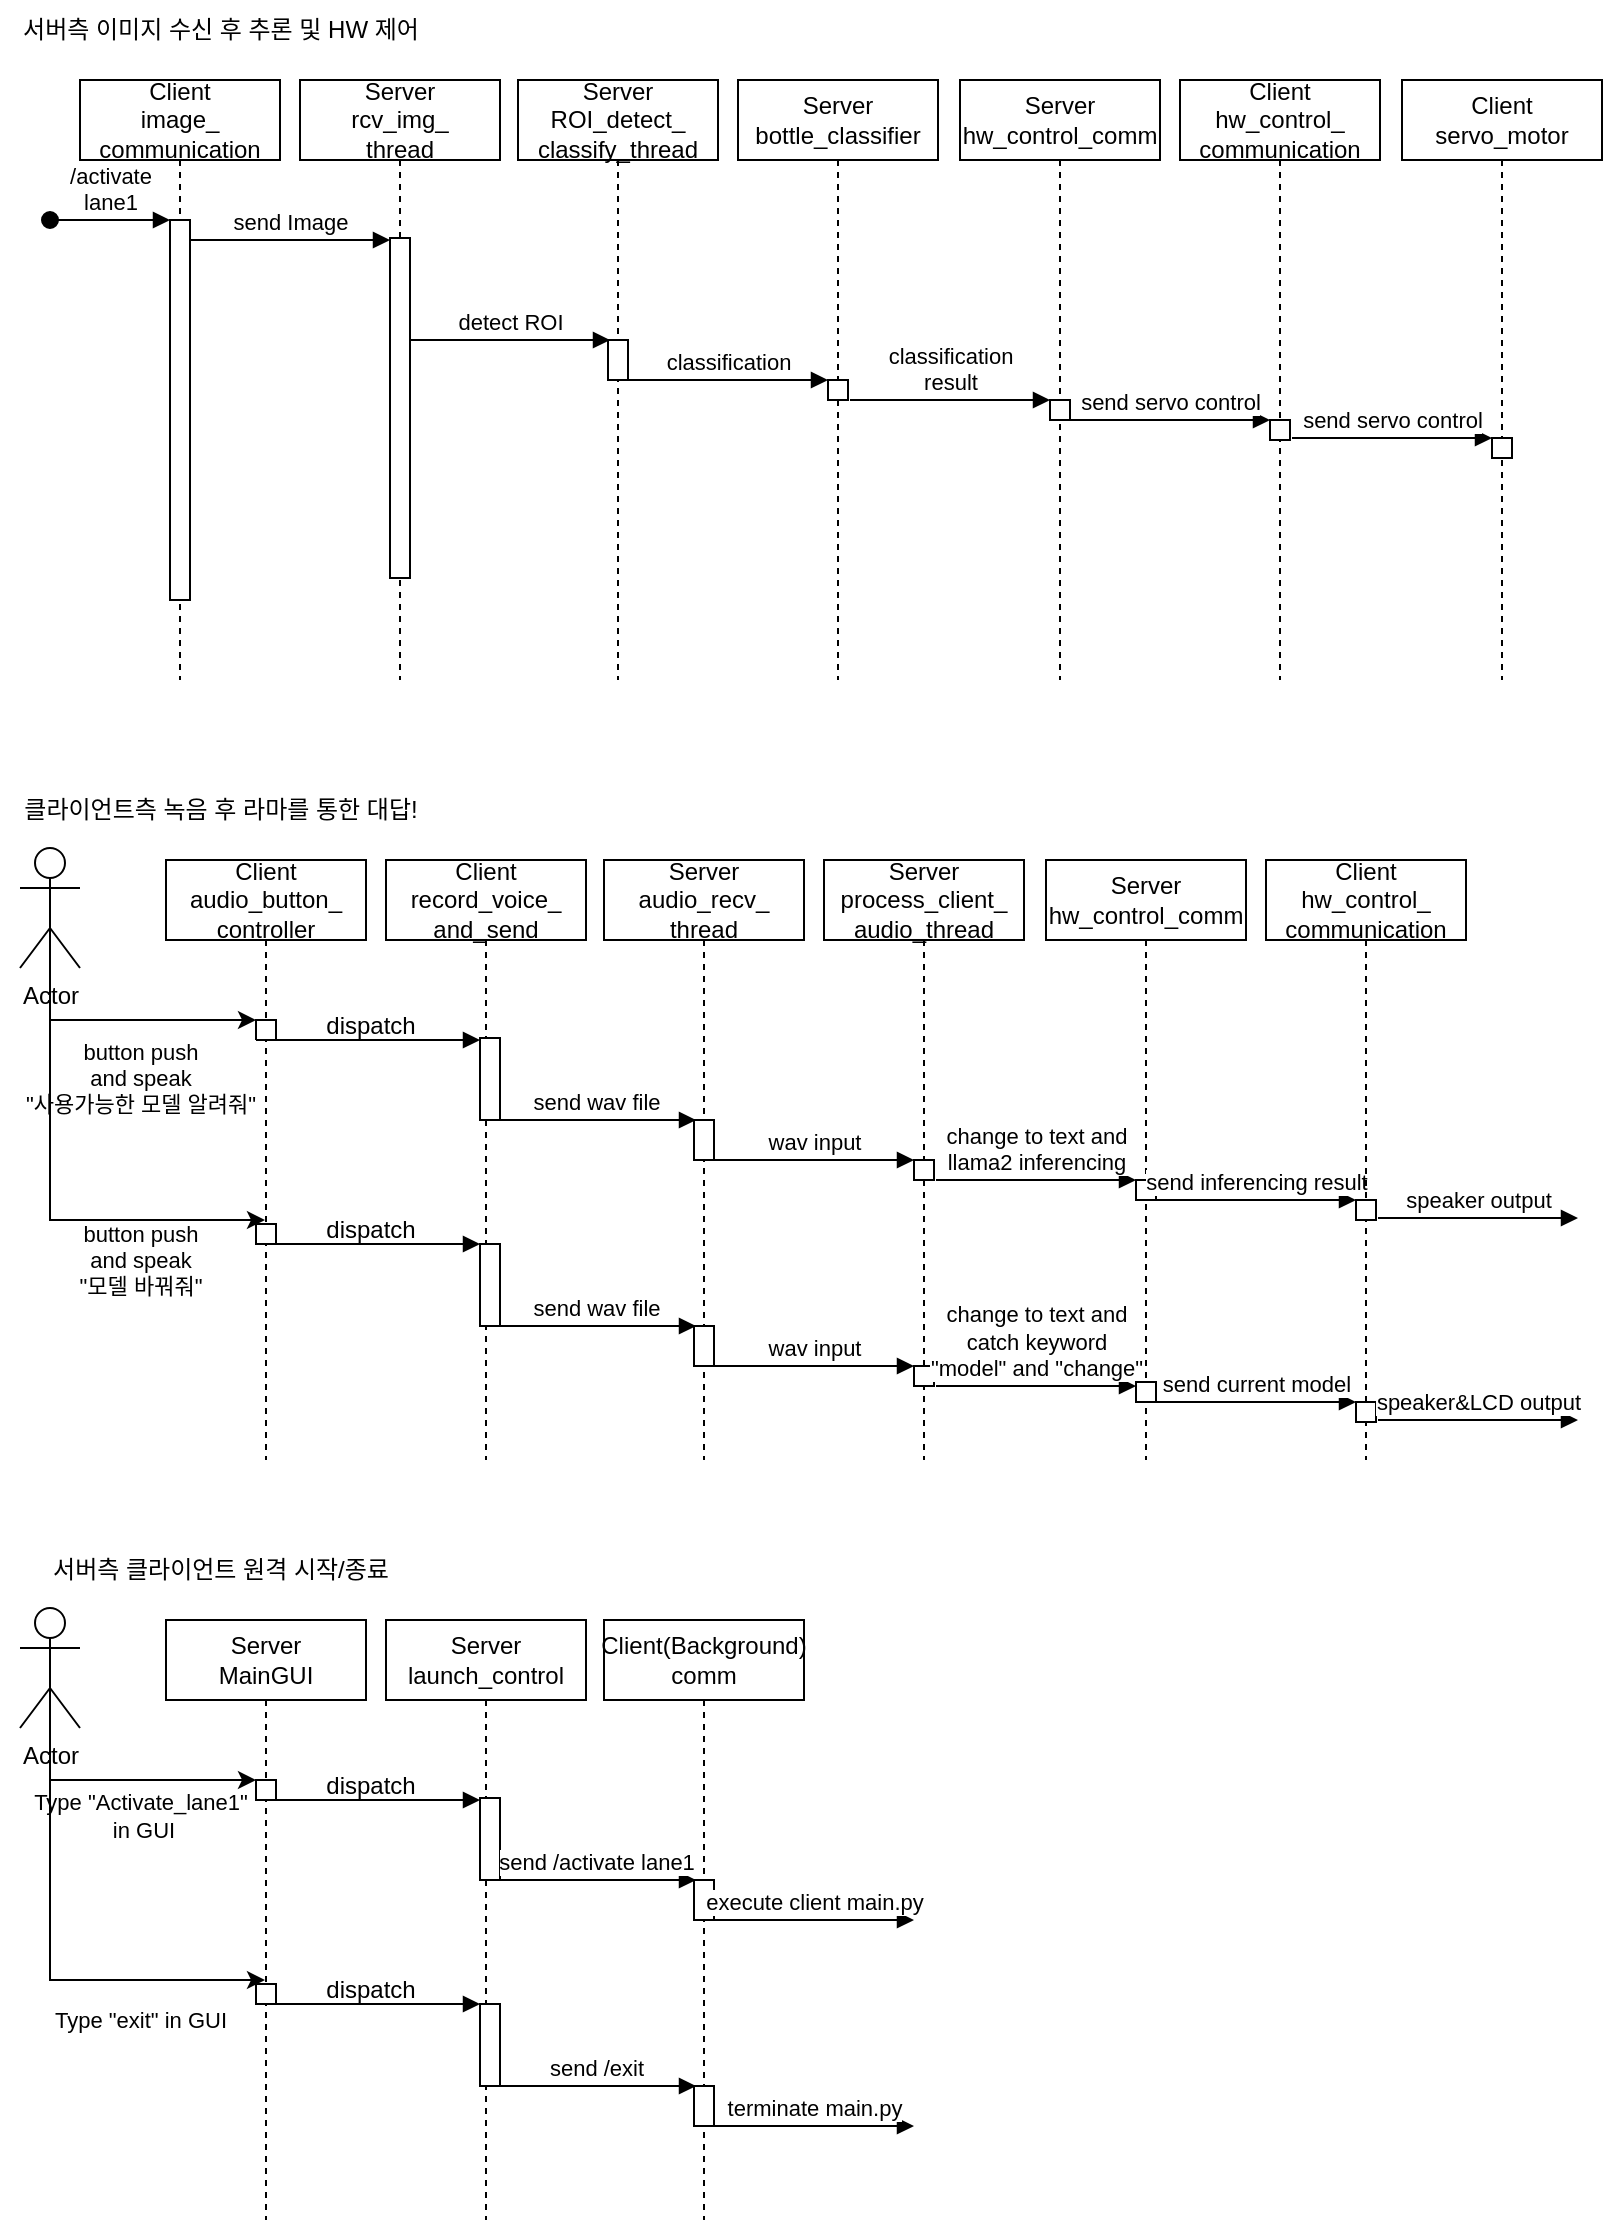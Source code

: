 <mxfile version="22.1.18" type="google">
  <diagram name="Page-1" id="2YBvvXClWsGukQMizWep">
    <mxGraphModel grid="1" page="1" gridSize="10" guides="1" tooltips="1" connect="1" arrows="1" fold="1" pageScale="1" pageWidth="850" pageHeight="1100" math="0" shadow="0">
      <root>
        <mxCell id="0" />
        <mxCell id="1" parent="0" />
        <mxCell id="aM9ryv3xv72pqoxQDRHE-1" value="Client&lt;br&gt;image_&lt;br&gt;communication" style="shape=umlLifeline;perimeter=lifelinePerimeter;whiteSpace=wrap;html=1;container=0;dropTarget=0;collapsible=0;recursiveResize=0;outlineConnect=0;portConstraint=eastwest;newEdgeStyle={&quot;edgeStyle&quot;:&quot;elbowEdgeStyle&quot;,&quot;elbow&quot;:&quot;vertical&quot;,&quot;curved&quot;:0,&quot;rounded&quot;:0};" vertex="1" parent="1">
          <mxGeometry x="40" y="40" width="100" height="300" as="geometry" />
        </mxCell>
        <mxCell id="aM9ryv3xv72pqoxQDRHE-2" value="" style="html=1;points=[];perimeter=orthogonalPerimeter;outlineConnect=0;targetShapes=umlLifeline;portConstraint=eastwest;newEdgeStyle={&quot;edgeStyle&quot;:&quot;elbowEdgeStyle&quot;,&quot;elbow&quot;:&quot;vertical&quot;,&quot;curved&quot;:0,&quot;rounded&quot;:0};" vertex="1" parent="aM9ryv3xv72pqoxQDRHE-1">
          <mxGeometry x="45" y="70" width="10" height="190" as="geometry" />
        </mxCell>
        <mxCell id="aM9ryv3xv72pqoxQDRHE-3" value="/activate&lt;br&gt;lane1" style="html=1;verticalAlign=bottom;startArrow=oval;endArrow=block;startSize=8;edgeStyle=elbowEdgeStyle;elbow=vertical;curved=0;rounded=0;" edge="1" parent="aM9ryv3xv72pqoxQDRHE-1" target="aM9ryv3xv72pqoxQDRHE-2">
          <mxGeometry relative="1" as="geometry">
            <mxPoint x="-15" y="70" as="sourcePoint" />
          </mxGeometry>
        </mxCell>
        <mxCell id="aM9ryv3xv72pqoxQDRHE-5" value="Server&lt;br&gt;rcv_img_&lt;br&gt;thread" style="shape=umlLifeline;perimeter=lifelinePerimeter;whiteSpace=wrap;html=1;container=0;dropTarget=0;collapsible=0;recursiveResize=0;outlineConnect=0;portConstraint=eastwest;newEdgeStyle={&quot;edgeStyle&quot;:&quot;elbowEdgeStyle&quot;,&quot;elbow&quot;:&quot;vertical&quot;,&quot;curved&quot;:0,&quot;rounded&quot;:0};" vertex="1" parent="1">
          <mxGeometry x="150" y="40" width="100" height="300" as="geometry" />
        </mxCell>
        <mxCell id="aM9ryv3xv72pqoxQDRHE-6" value="" style="html=1;points=[];perimeter=orthogonalPerimeter;outlineConnect=0;targetShapes=umlLifeline;portConstraint=eastwest;newEdgeStyle={&quot;edgeStyle&quot;:&quot;elbowEdgeStyle&quot;,&quot;elbow&quot;:&quot;vertical&quot;,&quot;curved&quot;:0,&quot;rounded&quot;:0};" vertex="1" parent="aM9ryv3xv72pqoxQDRHE-5">
          <mxGeometry x="45" y="79" width="10" height="170" as="geometry" />
        </mxCell>
        <mxCell id="aM9ryv3xv72pqoxQDRHE-7" value="send Image" style="html=1;verticalAlign=bottom;endArrow=block;edgeStyle=elbowEdgeStyle;elbow=vertical;curved=0;rounded=0;" edge="1" parent="1" source="aM9ryv3xv72pqoxQDRHE-2" target="aM9ryv3xv72pqoxQDRHE-6">
          <mxGeometry relative="1" as="geometry">
            <mxPoint x="195" y="130" as="sourcePoint" />
            <Array as="points">
              <mxPoint x="180" y="120" />
            </Array>
          </mxGeometry>
        </mxCell>
        <mxCell id="7jb5xycoQfTkAuwpuG70-1" value="Server&lt;br&gt;ROI_detect_&lt;br&gt;classify_thread" style="shape=umlLifeline;perimeter=lifelinePerimeter;whiteSpace=wrap;html=1;container=0;dropTarget=0;collapsible=0;recursiveResize=0;outlineConnect=0;portConstraint=eastwest;newEdgeStyle={&quot;edgeStyle&quot;:&quot;elbowEdgeStyle&quot;,&quot;elbow&quot;:&quot;vertical&quot;,&quot;curved&quot;:0,&quot;rounded&quot;:0};" vertex="1" parent="1">
          <mxGeometry x="259" y="40" width="100" height="300" as="geometry" />
        </mxCell>
        <mxCell id="7jb5xycoQfTkAuwpuG70-2" value="" style="html=1;points=[];perimeter=orthogonalPerimeter;outlineConnect=0;targetShapes=umlLifeline;portConstraint=eastwest;newEdgeStyle={&quot;edgeStyle&quot;:&quot;elbowEdgeStyle&quot;,&quot;elbow&quot;:&quot;vertical&quot;,&quot;curved&quot;:0,&quot;rounded&quot;:0};" vertex="1" parent="7jb5xycoQfTkAuwpuG70-1">
          <mxGeometry x="45" y="130" width="10" height="20" as="geometry" />
        </mxCell>
        <mxCell id="7jb5xycoQfTkAuwpuG70-4" value="Server&lt;br&gt;bottle_classifier" style="shape=umlLifeline;perimeter=lifelinePerimeter;whiteSpace=wrap;html=1;container=0;dropTarget=0;collapsible=0;recursiveResize=0;outlineConnect=0;portConstraint=eastwest;newEdgeStyle={&quot;edgeStyle&quot;:&quot;elbowEdgeStyle&quot;,&quot;elbow&quot;:&quot;vertical&quot;,&quot;curved&quot;:0,&quot;rounded&quot;:0};" vertex="1" parent="1">
          <mxGeometry x="369" y="40" width="100" height="300" as="geometry" />
        </mxCell>
        <mxCell id="7jb5xycoQfTkAuwpuG70-5" value="" style="html=1;points=[];perimeter=orthogonalPerimeter;outlineConnect=0;targetShapes=umlLifeline;portConstraint=eastwest;newEdgeStyle={&quot;edgeStyle&quot;:&quot;elbowEdgeStyle&quot;,&quot;elbow&quot;:&quot;vertical&quot;,&quot;curved&quot;:0,&quot;rounded&quot;:0};" vertex="1" parent="7jb5xycoQfTkAuwpuG70-4">
          <mxGeometry x="45" y="150" width="10" height="10" as="geometry" />
        </mxCell>
        <mxCell id="7jb5xycoQfTkAuwpuG70-6" value="detect ROI" style="html=1;verticalAlign=bottom;endArrow=block;edgeStyle=elbowEdgeStyle;elbow=vertical;curved=0;rounded=0;" edge="1" parent="1">
          <mxGeometry relative="1" as="geometry">
            <mxPoint x="205" y="170" as="sourcePoint" />
            <Array as="points">
              <mxPoint x="290" y="170" />
            </Array>
            <mxPoint x="305" y="170" as="targetPoint" />
          </mxGeometry>
        </mxCell>
        <mxCell id="7jb5xycoQfTkAuwpuG70-7" value="classification" style="html=1;verticalAlign=bottom;endArrow=block;edgeStyle=elbowEdgeStyle;elbow=vertical;curved=0;rounded=0;" edge="1" parent="1">
          <mxGeometry relative="1" as="geometry">
            <mxPoint x="314" y="190" as="sourcePoint" />
            <Array as="points">
              <mxPoint x="399" y="190" />
            </Array>
            <mxPoint x="414" y="190" as="targetPoint" />
          </mxGeometry>
        </mxCell>
        <mxCell id="7jb5xycoQfTkAuwpuG70-8" value="Server&lt;br&gt;hw_control_comm" style="shape=umlLifeline;perimeter=lifelinePerimeter;whiteSpace=wrap;html=1;container=0;dropTarget=0;collapsible=0;recursiveResize=0;outlineConnect=0;portConstraint=eastwest;newEdgeStyle={&quot;edgeStyle&quot;:&quot;elbowEdgeStyle&quot;,&quot;elbow&quot;:&quot;vertical&quot;,&quot;curved&quot;:0,&quot;rounded&quot;:0};" vertex="1" parent="1">
          <mxGeometry x="480" y="40" width="100" height="300" as="geometry" />
        </mxCell>
        <mxCell id="7jb5xycoQfTkAuwpuG70-9" value="" style="html=1;points=[];perimeter=orthogonalPerimeter;outlineConnect=0;targetShapes=umlLifeline;portConstraint=eastwest;newEdgeStyle={&quot;edgeStyle&quot;:&quot;elbowEdgeStyle&quot;,&quot;elbow&quot;:&quot;vertical&quot;,&quot;curved&quot;:0,&quot;rounded&quot;:0};" vertex="1" parent="7jb5xycoQfTkAuwpuG70-8">
          <mxGeometry x="45" y="160" width="10" height="10" as="geometry" />
        </mxCell>
        <mxCell id="7jb5xycoQfTkAuwpuG70-10" value="classification&lt;br&gt;result" style="html=1;verticalAlign=bottom;endArrow=block;edgeStyle=elbowEdgeStyle;elbow=vertical;curved=0;rounded=0;" edge="1" parent="1">
          <mxGeometry relative="1" as="geometry">
            <mxPoint x="425" y="200" as="sourcePoint" />
            <Array as="points">
              <mxPoint x="510" y="200" />
            </Array>
            <mxPoint x="525" y="200" as="targetPoint" />
          </mxGeometry>
        </mxCell>
        <mxCell id="7jb5xycoQfTkAuwpuG70-13" value="send servo control" style="html=1;verticalAlign=bottom;endArrow=block;edgeStyle=elbowEdgeStyle;elbow=vertical;curved=0;rounded=0;" edge="1" parent="1">
          <mxGeometry relative="1" as="geometry">
            <mxPoint x="535" y="210" as="sourcePoint" />
            <Array as="points">
              <mxPoint x="620" y="210" />
            </Array>
            <mxPoint x="635" y="210" as="targetPoint" />
          </mxGeometry>
        </mxCell>
        <mxCell id="7jb5xycoQfTkAuwpuG70-14" value="Client&lt;br&gt;hw_control_&lt;br&gt;communication" style="shape=umlLifeline;perimeter=lifelinePerimeter;whiteSpace=wrap;html=1;container=0;dropTarget=0;collapsible=0;recursiveResize=0;outlineConnect=0;portConstraint=eastwest;newEdgeStyle={&quot;edgeStyle&quot;:&quot;elbowEdgeStyle&quot;,&quot;elbow&quot;:&quot;vertical&quot;,&quot;curved&quot;:0,&quot;rounded&quot;:0};" vertex="1" parent="1">
          <mxGeometry x="590" y="40" width="100" height="300" as="geometry" />
        </mxCell>
        <mxCell id="7jb5xycoQfTkAuwpuG70-15" value="" style="html=1;points=[];perimeter=orthogonalPerimeter;outlineConnect=0;targetShapes=umlLifeline;portConstraint=eastwest;newEdgeStyle={&quot;edgeStyle&quot;:&quot;elbowEdgeStyle&quot;,&quot;elbow&quot;:&quot;vertical&quot;,&quot;curved&quot;:0,&quot;rounded&quot;:0};" vertex="1" parent="7jb5xycoQfTkAuwpuG70-14">
          <mxGeometry x="45" y="170" width="10" height="10" as="geometry" />
        </mxCell>
        <mxCell id="7jb5xycoQfTkAuwpuG70-18" value="Client&lt;br&gt;servo_motor" style="shape=umlLifeline;perimeter=lifelinePerimeter;whiteSpace=wrap;html=1;container=0;dropTarget=0;collapsible=0;recursiveResize=0;outlineConnect=0;portConstraint=eastwest;newEdgeStyle={&quot;edgeStyle&quot;:&quot;elbowEdgeStyle&quot;,&quot;elbow&quot;:&quot;vertical&quot;,&quot;curved&quot;:0,&quot;rounded&quot;:0};" vertex="1" parent="1">
          <mxGeometry x="701" y="40" width="100" height="300" as="geometry" />
        </mxCell>
        <mxCell id="7jb5xycoQfTkAuwpuG70-19" value="" style="html=1;points=[];perimeter=orthogonalPerimeter;outlineConnect=0;targetShapes=umlLifeline;portConstraint=eastwest;newEdgeStyle={&quot;edgeStyle&quot;:&quot;elbowEdgeStyle&quot;,&quot;elbow&quot;:&quot;vertical&quot;,&quot;curved&quot;:0,&quot;rounded&quot;:0};" vertex="1" parent="7jb5xycoQfTkAuwpuG70-18">
          <mxGeometry x="45" y="179" width="10" height="10" as="geometry" />
        </mxCell>
        <mxCell id="7jb5xycoQfTkAuwpuG70-20" value="send servo control" style="html=1;verticalAlign=bottom;endArrow=block;edgeStyle=elbowEdgeStyle;elbow=vertical;curved=0;rounded=0;" edge="1" parent="1">
          <mxGeometry relative="1" as="geometry">
            <mxPoint x="646" y="219" as="sourcePoint" />
            <Array as="points">
              <mxPoint x="731" y="219" />
            </Array>
            <mxPoint x="746" y="219" as="targetPoint" />
          </mxGeometry>
        </mxCell>
        <mxCell id="7jb5xycoQfTkAuwpuG70-21" value="서버측 이미지 수신 후 추론 및 HW 제어" style="text;html=1;align=center;verticalAlign=middle;resizable=0;points=[];autosize=1;strokeColor=none;fillColor=none;" vertex="1" parent="1">
          <mxGeometry width="220" height="30" as="geometry" />
        </mxCell>
        <mxCell id="7jb5xycoQfTkAuwpuG70-22" value="Client&lt;br&gt;audio_button_&lt;br&gt;controller" style="shape=umlLifeline;perimeter=lifelinePerimeter;whiteSpace=wrap;html=1;container=0;dropTarget=0;collapsible=0;recursiveResize=0;outlineConnect=0;portConstraint=eastwest;newEdgeStyle={&quot;edgeStyle&quot;:&quot;elbowEdgeStyle&quot;,&quot;elbow&quot;:&quot;vertical&quot;,&quot;curved&quot;:0,&quot;rounded&quot;:0};" vertex="1" parent="1">
          <mxGeometry x="83" y="430" width="100" height="300" as="geometry" />
        </mxCell>
        <mxCell id="7jb5xycoQfTkAuwpuG70-23" value="" style="html=1;points=[];perimeter=orthogonalPerimeter;outlineConnect=0;targetShapes=umlLifeline;portConstraint=eastwest;newEdgeStyle={&quot;edgeStyle&quot;:&quot;elbowEdgeStyle&quot;,&quot;elbow&quot;:&quot;vertical&quot;,&quot;curved&quot;:0,&quot;rounded&quot;:0};" vertex="1" parent="7jb5xycoQfTkAuwpuG70-22">
          <mxGeometry x="45" y="80" width="10" height="10" as="geometry" />
        </mxCell>
        <mxCell id="7jb5xycoQfTkAuwpuG70-25" value="Client&lt;br style=&quot;border-color: var(--border-color);&quot;&gt;record_voice_&lt;br&gt;and_send" style="shape=umlLifeline;perimeter=lifelinePerimeter;whiteSpace=wrap;html=1;container=0;dropTarget=0;collapsible=0;recursiveResize=0;outlineConnect=0;portConstraint=eastwest;newEdgeStyle={&quot;edgeStyle&quot;:&quot;elbowEdgeStyle&quot;,&quot;elbow&quot;:&quot;vertical&quot;,&quot;curved&quot;:0,&quot;rounded&quot;:0};" vertex="1" parent="1">
          <mxGeometry x="193" y="430" width="100" height="300" as="geometry" />
        </mxCell>
        <mxCell id="7jb5xycoQfTkAuwpuG70-26" value="" style="html=1;points=[];perimeter=orthogonalPerimeter;outlineConnect=0;targetShapes=umlLifeline;portConstraint=eastwest;newEdgeStyle={&quot;edgeStyle&quot;:&quot;elbowEdgeStyle&quot;,&quot;elbow&quot;:&quot;vertical&quot;,&quot;curved&quot;:0,&quot;rounded&quot;:0};" vertex="1" parent="7jb5xycoQfTkAuwpuG70-25">
          <mxGeometry x="47" y="89" width="10" height="41" as="geometry" />
        </mxCell>
        <mxCell id="7jb5xycoQfTkAuwpuG70-57" value="" style="html=1;points=[];perimeter=orthogonalPerimeter;outlineConnect=0;targetShapes=umlLifeline;portConstraint=eastwest;newEdgeStyle={&quot;edgeStyle&quot;:&quot;elbowEdgeStyle&quot;,&quot;elbow&quot;:&quot;vertical&quot;,&quot;curved&quot;:0,&quot;rounded&quot;:0};" vertex="1" parent="7jb5xycoQfTkAuwpuG70-25">
          <mxGeometry x="-65" y="182" width="10" height="10" as="geometry" />
        </mxCell>
        <mxCell id="7jb5xycoQfTkAuwpuG70-58" value="dispatch" style="text;html=1;align=center;verticalAlign=middle;resizable=0;points=[];autosize=1;strokeColor=none;fillColor=none;" vertex="1" parent="7jb5xycoQfTkAuwpuG70-25">
          <mxGeometry x="-43" y="170" width="70" height="30" as="geometry" />
        </mxCell>
        <mxCell id="7jb5xycoQfTkAuwpuG70-59" value="" style="html=1;verticalAlign=bottom;endArrow=block;edgeStyle=elbowEdgeStyle;elbow=vertical;curved=0;rounded=0;" edge="1" parent="7jb5xycoQfTkAuwpuG70-25" source="7jb5xycoQfTkAuwpuG70-57">
          <mxGeometry relative="1" as="geometry">
            <mxPoint x="45" y="192" as="sourcePoint" />
            <Array as="points">
              <mxPoint x="-3" y="192" />
              <mxPoint x="30" y="182" />
            </Array>
            <mxPoint x="47" y="192" as="targetPoint" />
          </mxGeometry>
        </mxCell>
        <mxCell id="7jb5xycoQfTkAuwpuG70-27" value="" style="html=1;verticalAlign=bottom;endArrow=block;edgeStyle=elbowEdgeStyle;elbow=vertical;curved=0;rounded=0;" edge="1" parent="1" source="7jb5xycoQfTkAuwpuG70-23" target="7jb5xycoQfTkAuwpuG70-26">
          <mxGeometry relative="1" as="geometry">
            <mxPoint x="238" y="520" as="sourcePoint" />
            <Array as="points">
              <mxPoint x="190" y="520" />
              <mxPoint x="223" y="510" />
            </Array>
          </mxGeometry>
        </mxCell>
        <mxCell id="7jb5xycoQfTkAuwpuG70-29" value="Server&lt;br&gt;audio_recv_&lt;br&gt;thread" style="shape=umlLifeline;perimeter=lifelinePerimeter;whiteSpace=wrap;html=1;container=0;dropTarget=0;collapsible=0;recursiveResize=0;outlineConnect=0;portConstraint=eastwest;newEdgeStyle={&quot;edgeStyle&quot;:&quot;elbowEdgeStyle&quot;,&quot;elbow&quot;:&quot;vertical&quot;,&quot;curved&quot;:0,&quot;rounded&quot;:0};" vertex="1" parent="1">
          <mxGeometry x="302" y="430" width="100" height="300" as="geometry" />
        </mxCell>
        <mxCell id="7jb5xycoQfTkAuwpuG70-30" value="" style="html=1;points=[];perimeter=orthogonalPerimeter;outlineConnect=0;targetShapes=umlLifeline;portConstraint=eastwest;newEdgeStyle={&quot;edgeStyle&quot;:&quot;elbowEdgeStyle&quot;,&quot;elbow&quot;:&quot;vertical&quot;,&quot;curved&quot;:0,&quot;rounded&quot;:0};" vertex="1" parent="7jb5xycoQfTkAuwpuG70-29">
          <mxGeometry x="45" y="130" width="10" height="20" as="geometry" />
        </mxCell>
        <mxCell id="7jb5xycoQfTkAuwpuG70-66" value="" style="html=1;points=[];perimeter=orthogonalPerimeter;outlineConnect=0;targetShapes=umlLifeline;portConstraint=eastwest;newEdgeStyle={&quot;edgeStyle&quot;:&quot;elbowEdgeStyle&quot;,&quot;elbow&quot;:&quot;vertical&quot;,&quot;curved&quot;:0,&quot;rounded&quot;:0};" vertex="1" parent="7jb5xycoQfTkAuwpuG70-29">
          <mxGeometry x="-62" y="192" width="10" height="41" as="geometry" />
        </mxCell>
        <mxCell id="7jb5xycoQfTkAuwpuG70-67" value="send wav file" style="html=1;verticalAlign=bottom;endArrow=block;edgeStyle=elbowEdgeStyle;elbow=vertical;curved=0;rounded=0;" edge="1" parent="7jb5xycoQfTkAuwpuG70-29">
          <mxGeometry relative="1" as="geometry">
            <mxPoint x="-54" y="233" as="sourcePoint" />
            <Array as="points">
              <mxPoint x="31" y="233" />
            </Array>
            <mxPoint x="46" y="233" as="targetPoint" />
          </mxGeometry>
        </mxCell>
        <mxCell id="7jb5xycoQfTkAuwpuG70-31" value="Server&lt;br&gt;process_client_&lt;br&gt;audio_thread" style="shape=umlLifeline;perimeter=lifelinePerimeter;whiteSpace=wrap;html=1;container=0;dropTarget=0;collapsible=0;recursiveResize=0;outlineConnect=0;portConstraint=eastwest;newEdgeStyle={&quot;edgeStyle&quot;:&quot;elbowEdgeStyle&quot;,&quot;elbow&quot;:&quot;vertical&quot;,&quot;curved&quot;:0,&quot;rounded&quot;:0};" vertex="1" parent="1">
          <mxGeometry x="412" y="430" width="100" height="300" as="geometry" />
        </mxCell>
        <mxCell id="7jb5xycoQfTkAuwpuG70-32" value="" style="html=1;points=[];perimeter=orthogonalPerimeter;outlineConnect=0;targetShapes=umlLifeline;portConstraint=eastwest;newEdgeStyle={&quot;edgeStyle&quot;:&quot;elbowEdgeStyle&quot;,&quot;elbow&quot;:&quot;vertical&quot;,&quot;curved&quot;:0,&quot;rounded&quot;:0};" vertex="1" parent="7jb5xycoQfTkAuwpuG70-31">
          <mxGeometry x="45" y="150" width="10" height="10" as="geometry" />
        </mxCell>
        <mxCell id="7jb5xycoQfTkAuwpuG70-68" value="" style="html=1;points=[];perimeter=orthogonalPerimeter;outlineConnect=0;targetShapes=umlLifeline;portConstraint=eastwest;newEdgeStyle={&quot;edgeStyle&quot;:&quot;elbowEdgeStyle&quot;,&quot;elbow&quot;:&quot;vertical&quot;,&quot;curved&quot;:0,&quot;rounded&quot;:0};" vertex="1" parent="7jb5xycoQfTkAuwpuG70-31">
          <mxGeometry x="-65" y="233" width="10" height="20" as="geometry" />
        </mxCell>
        <mxCell id="7jb5xycoQfTkAuwpuG70-69" value="wav input" style="html=1;verticalAlign=bottom;endArrow=block;edgeStyle=elbowEdgeStyle;elbow=vertical;curved=0;rounded=0;" edge="1" parent="7jb5xycoQfTkAuwpuG70-31">
          <mxGeometry relative="1" as="geometry">
            <mxPoint x="-55" y="253" as="sourcePoint" />
            <Array as="points">
              <mxPoint x="30" y="253" />
            </Array>
            <mxPoint x="45" y="253" as="targetPoint" />
          </mxGeometry>
        </mxCell>
        <mxCell id="7jb5xycoQfTkAuwpuG70-33" value="send wav file" style="html=1;verticalAlign=bottom;endArrow=block;edgeStyle=elbowEdgeStyle;elbow=vertical;curved=0;rounded=0;" edge="1" parent="1">
          <mxGeometry relative="1" as="geometry">
            <mxPoint x="248" y="560" as="sourcePoint" />
            <Array as="points">
              <mxPoint x="333" y="560" />
            </Array>
            <mxPoint x="348" y="560" as="targetPoint" />
          </mxGeometry>
        </mxCell>
        <mxCell id="7jb5xycoQfTkAuwpuG70-34" value="wav input" style="html=1;verticalAlign=bottom;endArrow=block;edgeStyle=elbowEdgeStyle;elbow=vertical;curved=0;rounded=0;" edge="1" parent="1">
          <mxGeometry relative="1" as="geometry">
            <mxPoint x="357" y="580" as="sourcePoint" />
            <Array as="points">
              <mxPoint x="442" y="580" />
            </Array>
            <mxPoint x="457" y="580" as="targetPoint" />
          </mxGeometry>
        </mxCell>
        <mxCell id="7jb5xycoQfTkAuwpuG70-35" value="Server&lt;br&gt;hw_control_comm" style="shape=umlLifeline;perimeter=lifelinePerimeter;whiteSpace=wrap;html=1;container=0;dropTarget=0;collapsible=0;recursiveResize=0;outlineConnect=0;portConstraint=eastwest;newEdgeStyle={&quot;edgeStyle&quot;:&quot;elbowEdgeStyle&quot;,&quot;elbow&quot;:&quot;vertical&quot;,&quot;curved&quot;:0,&quot;rounded&quot;:0};" vertex="1" parent="1">
          <mxGeometry x="523" y="430" width="100" height="300" as="geometry" />
        </mxCell>
        <mxCell id="7jb5xycoQfTkAuwpuG70-36" value="" style="html=1;points=[];perimeter=orthogonalPerimeter;outlineConnect=0;targetShapes=umlLifeline;portConstraint=eastwest;newEdgeStyle={&quot;edgeStyle&quot;:&quot;elbowEdgeStyle&quot;,&quot;elbow&quot;:&quot;vertical&quot;,&quot;curved&quot;:0,&quot;rounded&quot;:0};" vertex="1" parent="7jb5xycoQfTkAuwpuG70-35">
          <mxGeometry x="45" y="160" width="10" height="10" as="geometry" />
        </mxCell>
        <mxCell id="7jb5xycoQfTkAuwpuG70-70" value="" style="html=1;points=[];perimeter=orthogonalPerimeter;outlineConnect=0;targetShapes=umlLifeline;portConstraint=eastwest;newEdgeStyle={&quot;edgeStyle&quot;:&quot;elbowEdgeStyle&quot;,&quot;elbow&quot;:&quot;vertical&quot;,&quot;curved&quot;:0,&quot;rounded&quot;:0};" vertex="1" parent="7jb5xycoQfTkAuwpuG70-35">
          <mxGeometry x="-66" y="253" width="10" height="10" as="geometry" />
        </mxCell>
        <mxCell id="7jb5xycoQfTkAuwpuG70-71" value="change to text and&lt;br&gt;catch keyword&lt;br&gt;&quot;model&quot; and &quot;change&quot;" style="html=1;verticalAlign=bottom;endArrow=block;edgeStyle=elbowEdgeStyle;elbow=vertical;curved=0;rounded=0;" edge="1" parent="7jb5xycoQfTkAuwpuG70-35">
          <mxGeometry relative="1" as="geometry">
            <mxPoint x="-55" y="263" as="sourcePoint" />
            <Array as="points">
              <mxPoint x="30" y="263" />
            </Array>
            <mxPoint x="45" y="263" as="targetPoint" />
          </mxGeometry>
        </mxCell>
        <mxCell id="7jb5xycoQfTkAuwpuG70-37" value="change to text and&lt;br&gt;llama2 inferencing" style="html=1;verticalAlign=bottom;endArrow=block;edgeStyle=elbowEdgeStyle;elbow=vertical;curved=0;rounded=0;" edge="1" parent="1">
          <mxGeometry relative="1" as="geometry">
            <mxPoint x="468" y="590" as="sourcePoint" />
            <Array as="points">
              <mxPoint x="553" y="590" />
            </Array>
            <mxPoint x="568" y="590" as="targetPoint" />
          </mxGeometry>
        </mxCell>
        <mxCell id="7jb5xycoQfTkAuwpuG70-38" value="send inferencing result" style="html=1;verticalAlign=bottom;endArrow=block;edgeStyle=elbowEdgeStyle;elbow=vertical;curved=0;rounded=0;" edge="1" parent="1">
          <mxGeometry relative="1" as="geometry">
            <mxPoint x="578" y="600" as="sourcePoint" />
            <Array as="points">
              <mxPoint x="663" y="600" />
            </Array>
            <mxPoint x="678" y="600" as="targetPoint" />
          </mxGeometry>
        </mxCell>
        <mxCell id="7jb5xycoQfTkAuwpuG70-39" value="Client&lt;br&gt;hw_control_&lt;br&gt;communication" style="shape=umlLifeline;perimeter=lifelinePerimeter;whiteSpace=wrap;html=1;container=0;dropTarget=0;collapsible=0;recursiveResize=0;outlineConnect=0;portConstraint=eastwest;newEdgeStyle={&quot;edgeStyle&quot;:&quot;elbowEdgeStyle&quot;,&quot;elbow&quot;:&quot;vertical&quot;,&quot;curved&quot;:0,&quot;rounded&quot;:0};" vertex="1" parent="1">
          <mxGeometry x="633" y="430" width="100" height="300" as="geometry" />
        </mxCell>
        <mxCell id="7jb5xycoQfTkAuwpuG70-40" value="" style="html=1;points=[];perimeter=orthogonalPerimeter;outlineConnect=0;targetShapes=umlLifeline;portConstraint=eastwest;newEdgeStyle={&quot;edgeStyle&quot;:&quot;elbowEdgeStyle&quot;,&quot;elbow&quot;:&quot;vertical&quot;,&quot;curved&quot;:0,&quot;rounded&quot;:0};" vertex="1" parent="7jb5xycoQfTkAuwpuG70-39">
          <mxGeometry x="45" y="170" width="10" height="10" as="geometry" />
        </mxCell>
        <mxCell id="7jb5xycoQfTkAuwpuG70-72" value="" style="html=1;points=[];perimeter=orthogonalPerimeter;outlineConnect=0;targetShapes=umlLifeline;portConstraint=eastwest;newEdgeStyle={&quot;edgeStyle&quot;:&quot;elbowEdgeStyle&quot;,&quot;elbow&quot;:&quot;vertical&quot;,&quot;curved&quot;:0,&quot;rounded&quot;:0};" vertex="1" parent="7jb5xycoQfTkAuwpuG70-39">
          <mxGeometry x="-65" y="261" width="10" height="10" as="geometry" />
        </mxCell>
        <mxCell id="7jb5xycoQfTkAuwpuG70-73" value="send current model" style="html=1;verticalAlign=bottom;endArrow=block;edgeStyle=elbowEdgeStyle;elbow=vertical;curved=0;rounded=0;" edge="1" parent="7jb5xycoQfTkAuwpuG70-39">
          <mxGeometry relative="1" as="geometry">
            <mxPoint x="-55" y="271" as="sourcePoint" />
            <Array as="points">
              <mxPoint x="30" y="271" />
            </Array>
            <mxPoint x="45" y="271" as="targetPoint" />
          </mxGeometry>
        </mxCell>
        <mxCell id="7jb5xycoQfTkAuwpuG70-74" value="" style="html=1;points=[];perimeter=orthogonalPerimeter;outlineConnect=0;targetShapes=umlLifeline;portConstraint=eastwest;newEdgeStyle={&quot;edgeStyle&quot;:&quot;elbowEdgeStyle&quot;,&quot;elbow&quot;:&quot;vertical&quot;,&quot;curved&quot;:0,&quot;rounded&quot;:0};" vertex="1" parent="7jb5xycoQfTkAuwpuG70-39">
          <mxGeometry x="45" y="271" width="10" height="10" as="geometry" />
        </mxCell>
        <mxCell id="7jb5xycoQfTkAuwpuG70-75" value="speaker&amp;amp;LCD output" style="html=1;verticalAlign=bottom;endArrow=block;edgeStyle=elbowEdgeStyle;elbow=vertical;curved=0;rounded=0;" edge="1" parent="7jb5xycoQfTkAuwpuG70-39">
          <mxGeometry relative="1" as="geometry">
            <mxPoint x="56" y="280" as="sourcePoint" />
            <Array as="points">
              <mxPoint x="141" y="280" />
            </Array>
            <mxPoint x="156" y="280" as="targetPoint" />
          </mxGeometry>
        </mxCell>
        <mxCell id="7jb5xycoQfTkAuwpuG70-43" value="speaker output" style="html=1;verticalAlign=bottom;endArrow=block;edgeStyle=elbowEdgeStyle;elbow=vertical;curved=0;rounded=0;" edge="1" parent="1">
          <mxGeometry relative="1" as="geometry">
            <mxPoint x="689" y="609" as="sourcePoint" />
            <Array as="points">
              <mxPoint x="774" y="609" />
            </Array>
            <mxPoint x="789" y="609" as="targetPoint" />
          </mxGeometry>
        </mxCell>
        <mxCell id="7jb5xycoQfTkAuwpuG70-44" value="클라이언트측 녹음 후 라마를 통한 대답!" style="text;html=1;align=center;verticalAlign=middle;resizable=0;points=[];autosize=1;strokeColor=none;fillColor=none;" vertex="1" parent="1">
          <mxGeometry y="390" width="220" height="30" as="geometry" />
        </mxCell>
        <mxCell id="7jb5xycoQfTkAuwpuG70-46" style="edgeStyle=orthogonalEdgeStyle;rounded=0;orthogonalLoop=1;jettySize=auto;html=1;exitX=0.5;exitY=0.5;exitDx=0;exitDy=0;exitPerimeter=0;" edge="1" parent="1" source="7jb5xycoQfTkAuwpuG70-45" target="7jb5xycoQfTkAuwpuG70-23">
          <mxGeometry relative="1" as="geometry">
            <mxPoint x="120" y="510" as="targetPoint" />
            <Array as="points">
              <mxPoint x="25" y="510" />
            </Array>
          </mxGeometry>
        </mxCell>
        <mxCell id="7jb5xycoQfTkAuwpuG70-49" value="button push&lt;br&gt;and speak&lt;br&gt;&quot;사용가능한 모델 알려줘&quot;" style="edgeLabel;html=1;align=center;verticalAlign=middle;resizable=0;points=[];" connectable="0" vertex="1" parent="7jb5xycoQfTkAuwpuG70-46">
          <mxGeometry x="0.268" y="4" relative="1" as="geometry">
            <mxPoint y="33" as="offset" />
          </mxGeometry>
        </mxCell>
        <mxCell id="7jb5xycoQfTkAuwpuG70-45" value="Actor" style="shape=umlActor;verticalLabelPosition=bottom;verticalAlign=top;html=1;outlineConnect=0;" vertex="1" parent="1">
          <mxGeometry x="10" y="424" width="30" height="60" as="geometry" />
        </mxCell>
        <mxCell id="7jb5xycoQfTkAuwpuG70-52" value="dispatch" style="text;html=1;align=center;verticalAlign=middle;resizable=0;points=[];autosize=1;strokeColor=none;fillColor=none;" vertex="1" parent="1">
          <mxGeometry x="150" y="498" width="70" height="30" as="geometry" />
        </mxCell>
        <mxCell id="7jb5xycoQfTkAuwpuG70-54" style="edgeStyle=orthogonalEdgeStyle;rounded=0;orthogonalLoop=1;jettySize=auto;html=1;exitX=0.5;exitY=0.5;exitDx=0;exitDy=0;exitPerimeter=0;" edge="1" parent="1" target="7jb5xycoQfTkAuwpuG70-22">
          <mxGeometry relative="1" as="geometry">
            <mxPoint x="25" y="454" as="sourcePoint" />
            <mxPoint x="128" y="670" as="targetPoint" />
            <Array as="points">
              <mxPoint x="25" y="610" />
            </Array>
          </mxGeometry>
        </mxCell>
        <mxCell id="7jb5xycoQfTkAuwpuG70-55" value="button push&lt;br&gt;and speak&lt;br&gt;&quot;모델 바꿔줘&quot;" style="edgeLabel;html=1;align=center;verticalAlign=middle;resizable=0;points=[];" connectable="0" vertex="1" parent="7jb5xycoQfTkAuwpuG70-54">
          <mxGeometry x="0.268" y="4" relative="1" as="geometry">
            <mxPoint x="34" y="24" as="offset" />
          </mxGeometry>
        </mxCell>
        <mxCell id="7jb5xycoQfTkAuwpuG70-76" value="Server&lt;br&gt;MainGUI" style="shape=umlLifeline;perimeter=lifelinePerimeter;whiteSpace=wrap;html=1;container=0;dropTarget=0;collapsible=0;recursiveResize=0;outlineConnect=0;portConstraint=eastwest;newEdgeStyle={&quot;edgeStyle&quot;:&quot;elbowEdgeStyle&quot;,&quot;elbow&quot;:&quot;vertical&quot;,&quot;curved&quot;:0,&quot;rounded&quot;:0};" vertex="1" parent="1">
          <mxGeometry x="83" y="810" width="100" height="300" as="geometry" />
        </mxCell>
        <mxCell id="7jb5xycoQfTkAuwpuG70-77" value="" style="html=1;points=[];perimeter=orthogonalPerimeter;outlineConnect=0;targetShapes=umlLifeline;portConstraint=eastwest;newEdgeStyle={&quot;edgeStyle&quot;:&quot;elbowEdgeStyle&quot;,&quot;elbow&quot;:&quot;vertical&quot;,&quot;curved&quot;:0,&quot;rounded&quot;:0};" vertex="1" parent="7jb5xycoQfTkAuwpuG70-76">
          <mxGeometry x="45" y="80" width="10" height="10" as="geometry" />
        </mxCell>
        <mxCell id="7jb5xycoQfTkAuwpuG70-78" value="Server&lt;br&gt;launch_control" style="shape=umlLifeline;perimeter=lifelinePerimeter;whiteSpace=wrap;html=1;container=0;dropTarget=0;collapsible=0;recursiveResize=0;outlineConnect=0;portConstraint=eastwest;newEdgeStyle={&quot;edgeStyle&quot;:&quot;elbowEdgeStyle&quot;,&quot;elbow&quot;:&quot;vertical&quot;,&quot;curved&quot;:0,&quot;rounded&quot;:0};" vertex="1" parent="1">
          <mxGeometry x="193" y="810" width="100" height="300" as="geometry" />
        </mxCell>
        <mxCell id="7jb5xycoQfTkAuwpuG70-79" value="" style="html=1;points=[];perimeter=orthogonalPerimeter;outlineConnect=0;targetShapes=umlLifeline;portConstraint=eastwest;newEdgeStyle={&quot;edgeStyle&quot;:&quot;elbowEdgeStyle&quot;,&quot;elbow&quot;:&quot;vertical&quot;,&quot;curved&quot;:0,&quot;rounded&quot;:0};" vertex="1" parent="7jb5xycoQfTkAuwpuG70-78">
          <mxGeometry x="47" y="89" width="10" height="41" as="geometry" />
        </mxCell>
        <mxCell id="7jb5xycoQfTkAuwpuG70-80" value="" style="html=1;points=[];perimeter=orthogonalPerimeter;outlineConnect=0;targetShapes=umlLifeline;portConstraint=eastwest;newEdgeStyle={&quot;edgeStyle&quot;:&quot;elbowEdgeStyle&quot;,&quot;elbow&quot;:&quot;vertical&quot;,&quot;curved&quot;:0,&quot;rounded&quot;:0};" vertex="1" parent="7jb5xycoQfTkAuwpuG70-78">
          <mxGeometry x="-65" y="182" width="10" height="10" as="geometry" />
        </mxCell>
        <mxCell id="7jb5xycoQfTkAuwpuG70-81" value="dispatch" style="text;html=1;align=center;verticalAlign=middle;resizable=0;points=[];autosize=1;strokeColor=none;fillColor=none;" vertex="1" parent="7jb5xycoQfTkAuwpuG70-78">
          <mxGeometry x="-43" y="170" width="70" height="30" as="geometry" />
        </mxCell>
        <mxCell id="7jb5xycoQfTkAuwpuG70-82" value="" style="html=1;verticalAlign=bottom;endArrow=block;edgeStyle=elbowEdgeStyle;elbow=vertical;curved=0;rounded=0;" edge="1" parent="7jb5xycoQfTkAuwpuG70-78" source="7jb5xycoQfTkAuwpuG70-80">
          <mxGeometry relative="1" as="geometry">
            <mxPoint x="45" y="192" as="sourcePoint" />
            <Array as="points">
              <mxPoint x="-3" y="192" />
              <mxPoint x="30" y="182" />
            </Array>
            <mxPoint x="47" y="192" as="targetPoint" />
          </mxGeometry>
        </mxCell>
        <mxCell id="7jb5xycoQfTkAuwpuG70-83" value="" style="html=1;verticalAlign=bottom;endArrow=block;edgeStyle=elbowEdgeStyle;elbow=vertical;curved=0;rounded=0;" edge="1" parent="1" source="7jb5xycoQfTkAuwpuG70-77" target="7jb5xycoQfTkAuwpuG70-79">
          <mxGeometry relative="1" as="geometry">
            <mxPoint x="238" y="900" as="sourcePoint" />
            <Array as="points">
              <mxPoint x="190" y="900" />
              <mxPoint x="223" y="890" />
            </Array>
          </mxGeometry>
        </mxCell>
        <mxCell id="7jb5xycoQfTkAuwpuG70-84" value="Client(Background)&lt;br&gt;comm" style="shape=umlLifeline;perimeter=lifelinePerimeter;whiteSpace=wrap;html=1;container=0;dropTarget=0;collapsible=0;recursiveResize=0;outlineConnect=0;portConstraint=eastwest;newEdgeStyle={&quot;edgeStyle&quot;:&quot;elbowEdgeStyle&quot;,&quot;elbow&quot;:&quot;vertical&quot;,&quot;curved&quot;:0,&quot;rounded&quot;:0};" vertex="1" parent="1">
          <mxGeometry x="302" y="810" width="100" height="300" as="geometry" />
        </mxCell>
        <mxCell id="7jb5xycoQfTkAuwpuG70-85" value="" style="html=1;points=[];perimeter=orthogonalPerimeter;outlineConnect=0;targetShapes=umlLifeline;portConstraint=eastwest;newEdgeStyle={&quot;edgeStyle&quot;:&quot;elbowEdgeStyle&quot;,&quot;elbow&quot;:&quot;vertical&quot;,&quot;curved&quot;:0,&quot;rounded&quot;:0};" vertex="1" parent="7jb5xycoQfTkAuwpuG70-84">
          <mxGeometry x="45" y="130" width="10" height="20" as="geometry" />
        </mxCell>
        <mxCell id="7jb5xycoQfTkAuwpuG70-86" value="" style="html=1;points=[];perimeter=orthogonalPerimeter;outlineConnect=0;targetShapes=umlLifeline;portConstraint=eastwest;newEdgeStyle={&quot;edgeStyle&quot;:&quot;elbowEdgeStyle&quot;,&quot;elbow&quot;:&quot;vertical&quot;,&quot;curved&quot;:0,&quot;rounded&quot;:0};" vertex="1" parent="7jb5xycoQfTkAuwpuG70-84">
          <mxGeometry x="-62" y="192" width="10" height="41" as="geometry" />
        </mxCell>
        <mxCell id="7jb5xycoQfTkAuwpuG70-87" value="send /exit" style="html=1;verticalAlign=bottom;endArrow=block;edgeStyle=elbowEdgeStyle;elbow=vertical;curved=0;rounded=0;" edge="1" parent="7jb5xycoQfTkAuwpuG70-84">
          <mxGeometry relative="1" as="geometry">
            <mxPoint x="-54" y="233" as="sourcePoint" />
            <Array as="points">
              <mxPoint x="31" y="233" />
            </Array>
            <mxPoint x="46" y="233" as="targetPoint" />
          </mxGeometry>
        </mxCell>
        <mxCell id="7jb5xycoQfTkAuwpuG70-92" value="send /activate lane1" style="html=1;verticalAlign=bottom;endArrow=block;edgeStyle=elbowEdgeStyle;elbow=vertical;curved=0;rounded=0;" edge="1" parent="1">
          <mxGeometry relative="1" as="geometry">
            <mxPoint x="248" y="940" as="sourcePoint" />
            <Array as="points">
              <mxPoint x="333" y="940" />
            </Array>
            <mxPoint x="348" y="940" as="targetPoint" />
          </mxGeometry>
        </mxCell>
        <mxCell id="7jb5xycoQfTkAuwpuG70-93" value="execute client main.py" style="html=1;verticalAlign=bottom;endArrow=block;edgeStyle=elbowEdgeStyle;elbow=vertical;curved=0;rounded=0;" edge="1" parent="1">
          <mxGeometry relative="1" as="geometry">
            <mxPoint x="357" y="960" as="sourcePoint" />
            <Array as="points">
              <mxPoint x="442" y="960" />
            </Array>
            <mxPoint x="457" y="960" as="targetPoint" />
          </mxGeometry>
        </mxCell>
        <mxCell id="7jb5xycoQfTkAuwpuG70-107" value="서버측 클라이언트 원격 시작/종료" style="text;html=1;align=center;verticalAlign=middle;resizable=0;points=[];autosize=1;strokeColor=none;fillColor=none;" vertex="1" parent="1">
          <mxGeometry x="15" y="770" width="190" height="30" as="geometry" />
        </mxCell>
        <mxCell id="7jb5xycoQfTkAuwpuG70-108" style="edgeStyle=orthogonalEdgeStyle;rounded=0;orthogonalLoop=1;jettySize=auto;html=1;exitX=0.5;exitY=0.5;exitDx=0;exitDy=0;exitPerimeter=0;" edge="1" parent="1" source="7jb5xycoQfTkAuwpuG70-110" target="7jb5xycoQfTkAuwpuG70-77">
          <mxGeometry relative="1" as="geometry">
            <mxPoint x="120" y="890" as="targetPoint" />
            <Array as="points">
              <mxPoint x="25" y="890" />
            </Array>
          </mxGeometry>
        </mxCell>
        <mxCell id="7jb5xycoQfTkAuwpuG70-109" value="Type &quot;Activate_lane1&quot;&lt;br&gt;&amp;nbsp;in GUI" style="edgeLabel;html=1;align=center;verticalAlign=middle;resizable=0;points=[];" connectable="0" vertex="1" parent="7jb5xycoQfTkAuwpuG70-108">
          <mxGeometry x="0.268" y="4" relative="1" as="geometry">
            <mxPoint y="22" as="offset" />
          </mxGeometry>
        </mxCell>
        <mxCell id="7jb5xycoQfTkAuwpuG70-110" value="Actor" style="shape=umlActor;verticalLabelPosition=bottom;verticalAlign=top;html=1;outlineConnect=0;" vertex="1" parent="1">
          <mxGeometry x="10" y="804" width="30" height="60" as="geometry" />
        </mxCell>
        <mxCell id="7jb5xycoQfTkAuwpuG70-111" value="dispatch" style="text;html=1;align=center;verticalAlign=middle;resizable=0;points=[];autosize=1;strokeColor=none;fillColor=none;" vertex="1" parent="1">
          <mxGeometry x="150" y="878" width="70" height="30" as="geometry" />
        </mxCell>
        <mxCell id="7jb5xycoQfTkAuwpuG70-112" style="edgeStyle=orthogonalEdgeStyle;rounded=0;orthogonalLoop=1;jettySize=auto;html=1;exitX=0.5;exitY=0.5;exitDx=0;exitDy=0;exitPerimeter=0;" edge="1" parent="1" target="7jb5xycoQfTkAuwpuG70-76">
          <mxGeometry relative="1" as="geometry">
            <mxPoint x="25" y="834" as="sourcePoint" />
            <mxPoint x="128" y="1050" as="targetPoint" />
            <Array as="points">
              <mxPoint x="25" y="990" />
            </Array>
          </mxGeometry>
        </mxCell>
        <mxCell id="7jb5xycoQfTkAuwpuG70-113" value="Type &quot;exit&quot; in GUI" style="edgeLabel;html=1;align=center;verticalAlign=middle;resizable=0;points=[];" connectable="0" vertex="1" parent="7jb5xycoQfTkAuwpuG70-112">
          <mxGeometry x="0.268" y="4" relative="1" as="geometry">
            <mxPoint x="34" y="24" as="offset" />
          </mxGeometry>
        </mxCell>
        <mxCell id="7jb5xycoQfTkAuwpuG70-116" value="" style="html=1;points=[];perimeter=orthogonalPerimeter;outlineConnect=0;targetShapes=umlLifeline;portConstraint=eastwest;newEdgeStyle={&quot;edgeStyle&quot;:&quot;elbowEdgeStyle&quot;,&quot;elbow&quot;:&quot;vertical&quot;,&quot;curved&quot;:0,&quot;rounded&quot;:0};" vertex="1" parent="1">
          <mxGeometry x="347" y="1043" width="10" height="20" as="geometry" />
        </mxCell>
        <mxCell id="7jb5xycoQfTkAuwpuG70-117" value="terminate main.py" style="html=1;verticalAlign=bottom;endArrow=block;edgeStyle=elbowEdgeStyle;elbow=vertical;curved=0;rounded=0;" edge="1" parent="1">
          <mxGeometry relative="1" as="geometry">
            <mxPoint x="357" y="1063" as="sourcePoint" />
            <Array as="points">
              <mxPoint x="442" y="1063" />
            </Array>
            <mxPoint x="457" y="1063" as="targetPoint" />
          </mxGeometry>
        </mxCell>
      </root>
    </mxGraphModel>
  </diagram>
</mxfile>
